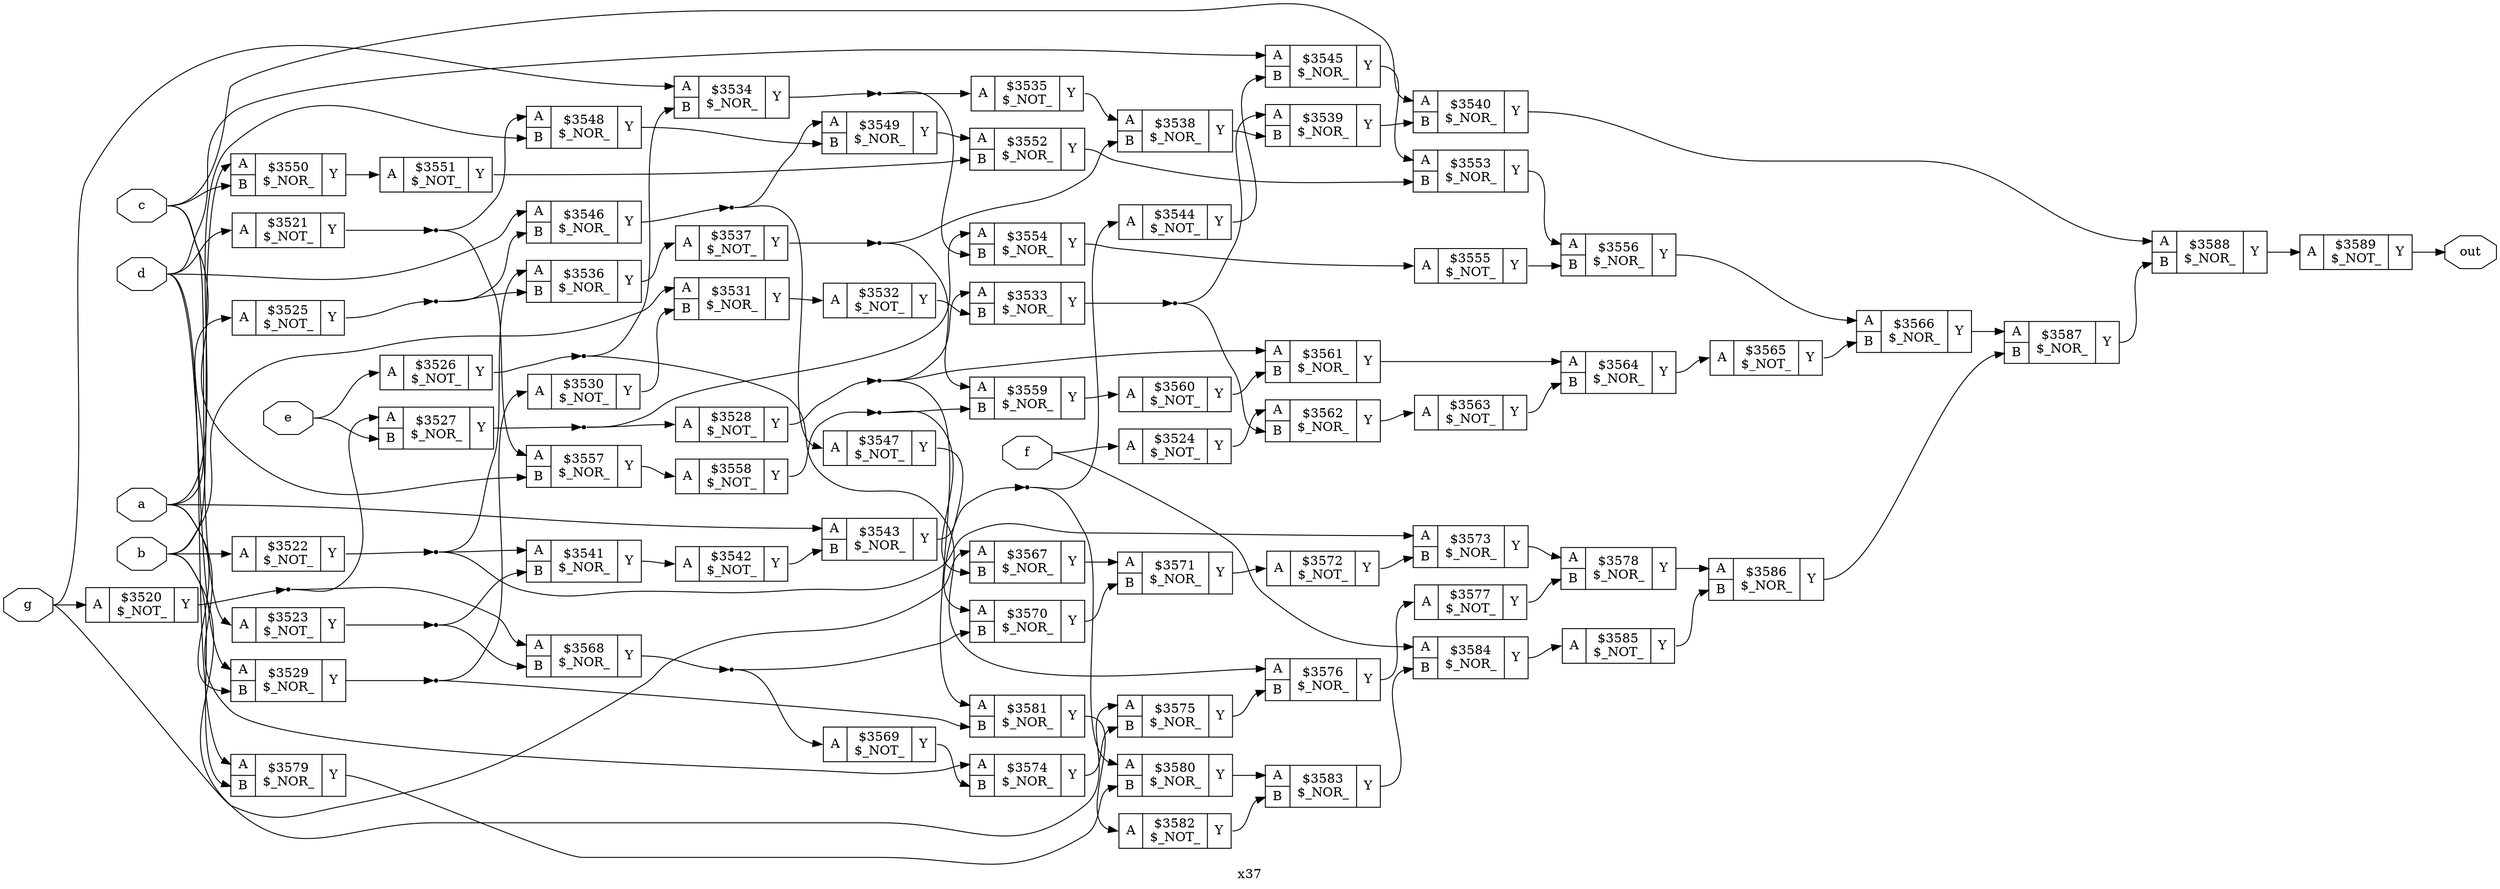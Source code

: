 digraph "x37" {
label="x37";
rankdir="LR";
remincross=true;
n70 [ shape=octagon, label="a", color="black", fontcolor="black" ];
n71 [ shape=octagon, label="b", color="black", fontcolor="black" ];
n72 [ shape=octagon, label="c", color="black", fontcolor="black" ];
n73 [ shape=octagon, label="d", color="black", fontcolor="black" ];
n74 [ shape=octagon, label="e", color="black", fontcolor="black" ];
n75 [ shape=octagon, label="f", color="black", fontcolor="black" ];
n76 [ shape=octagon, label="g", color="black", fontcolor="black" ];
n77 [ shape=octagon, label="out", color="black", fontcolor="black" ];
c80 [ shape=record, label="{{<p78> A}|$3520\n$_NOT_|{<p79> Y}}" ];
c81 [ shape=record, label="{{<p78> A}|$3521\n$_NOT_|{<p79> Y}}" ];
c82 [ shape=record, label="{{<p78> A}|$3522\n$_NOT_|{<p79> Y}}" ];
c83 [ shape=record, label="{{<p78> A}|$3523\n$_NOT_|{<p79> Y}}" ];
c84 [ shape=record, label="{{<p78> A}|$3524\n$_NOT_|{<p79> Y}}" ];
c85 [ shape=record, label="{{<p78> A}|$3525\n$_NOT_|{<p79> Y}}" ];
c86 [ shape=record, label="{{<p78> A}|$3526\n$_NOT_|{<p79> Y}}" ];
c88 [ shape=record, label="{{<p78> A|<p87> B}|$3527\n$_NOR_|{<p79> Y}}" ];
c89 [ shape=record, label="{{<p78> A}|$3528\n$_NOT_|{<p79> Y}}" ];
c90 [ shape=record, label="{{<p78> A|<p87> B}|$3529\n$_NOR_|{<p79> Y}}" ];
c91 [ shape=record, label="{{<p78> A}|$3530\n$_NOT_|{<p79> Y}}" ];
c92 [ shape=record, label="{{<p78> A|<p87> B}|$3531\n$_NOR_|{<p79> Y}}" ];
c93 [ shape=record, label="{{<p78> A}|$3532\n$_NOT_|{<p79> Y}}" ];
c94 [ shape=record, label="{{<p78> A|<p87> B}|$3533\n$_NOR_|{<p79> Y}}" ];
c95 [ shape=record, label="{{<p78> A|<p87> B}|$3534\n$_NOR_|{<p79> Y}}" ];
c96 [ shape=record, label="{{<p78> A}|$3535\n$_NOT_|{<p79> Y}}" ];
c97 [ shape=record, label="{{<p78> A|<p87> B}|$3536\n$_NOR_|{<p79> Y}}" ];
c98 [ shape=record, label="{{<p78> A}|$3537\n$_NOT_|{<p79> Y}}" ];
c99 [ shape=record, label="{{<p78> A|<p87> B}|$3538\n$_NOR_|{<p79> Y}}" ];
c100 [ shape=record, label="{{<p78> A|<p87> B}|$3539\n$_NOR_|{<p79> Y}}" ];
c101 [ shape=record, label="{{<p78> A|<p87> B}|$3540\n$_NOR_|{<p79> Y}}" ];
c102 [ shape=record, label="{{<p78> A|<p87> B}|$3541\n$_NOR_|{<p79> Y}}" ];
c103 [ shape=record, label="{{<p78> A}|$3542\n$_NOT_|{<p79> Y}}" ];
c104 [ shape=record, label="{{<p78> A|<p87> B}|$3543\n$_NOR_|{<p79> Y}}" ];
c105 [ shape=record, label="{{<p78> A}|$3544\n$_NOT_|{<p79> Y}}" ];
c106 [ shape=record, label="{{<p78> A|<p87> B}|$3545\n$_NOR_|{<p79> Y}}" ];
c107 [ shape=record, label="{{<p78> A|<p87> B}|$3546\n$_NOR_|{<p79> Y}}" ];
c108 [ shape=record, label="{{<p78> A}|$3547\n$_NOT_|{<p79> Y}}" ];
c109 [ shape=record, label="{{<p78> A|<p87> B}|$3548\n$_NOR_|{<p79> Y}}" ];
c110 [ shape=record, label="{{<p78> A|<p87> B}|$3549\n$_NOR_|{<p79> Y}}" ];
c111 [ shape=record, label="{{<p78> A|<p87> B}|$3550\n$_NOR_|{<p79> Y}}" ];
c112 [ shape=record, label="{{<p78> A}|$3551\n$_NOT_|{<p79> Y}}" ];
c113 [ shape=record, label="{{<p78> A|<p87> B}|$3552\n$_NOR_|{<p79> Y}}" ];
c114 [ shape=record, label="{{<p78> A|<p87> B}|$3553\n$_NOR_|{<p79> Y}}" ];
c115 [ shape=record, label="{{<p78> A|<p87> B}|$3554\n$_NOR_|{<p79> Y}}" ];
c116 [ shape=record, label="{{<p78> A}|$3555\n$_NOT_|{<p79> Y}}" ];
c117 [ shape=record, label="{{<p78> A|<p87> B}|$3556\n$_NOR_|{<p79> Y}}" ];
c118 [ shape=record, label="{{<p78> A|<p87> B}|$3557\n$_NOR_|{<p79> Y}}" ];
c119 [ shape=record, label="{{<p78> A}|$3558\n$_NOT_|{<p79> Y}}" ];
c120 [ shape=record, label="{{<p78> A|<p87> B}|$3559\n$_NOR_|{<p79> Y}}" ];
c121 [ shape=record, label="{{<p78> A}|$3560\n$_NOT_|{<p79> Y}}" ];
c122 [ shape=record, label="{{<p78> A|<p87> B}|$3561\n$_NOR_|{<p79> Y}}" ];
c123 [ shape=record, label="{{<p78> A|<p87> B}|$3562\n$_NOR_|{<p79> Y}}" ];
c124 [ shape=record, label="{{<p78> A}|$3563\n$_NOT_|{<p79> Y}}" ];
c125 [ shape=record, label="{{<p78> A|<p87> B}|$3564\n$_NOR_|{<p79> Y}}" ];
c126 [ shape=record, label="{{<p78> A}|$3565\n$_NOT_|{<p79> Y}}" ];
c127 [ shape=record, label="{{<p78> A|<p87> B}|$3566\n$_NOR_|{<p79> Y}}" ];
c128 [ shape=record, label="{{<p78> A|<p87> B}|$3567\n$_NOR_|{<p79> Y}}" ];
c129 [ shape=record, label="{{<p78> A|<p87> B}|$3568\n$_NOR_|{<p79> Y}}" ];
c130 [ shape=record, label="{{<p78> A}|$3569\n$_NOT_|{<p79> Y}}" ];
c131 [ shape=record, label="{{<p78> A|<p87> B}|$3570\n$_NOR_|{<p79> Y}}" ];
c132 [ shape=record, label="{{<p78> A|<p87> B}|$3571\n$_NOR_|{<p79> Y}}" ];
c133 [ shape=record, label="{{<p78> A}|$3572\n$_NOT_|{<p79> Y}}" ];
c134 [ shape=record, label="{{<p78> A|<p87> B}|$3573\n$_NOR_|{<p79> Y}}" ];
c135 [ shape=record, label="{{<p78> A|<p87> B}|$3574\n$_NOR_|{<p79> Y}}" ];
c136 [ shape=record, label="{{<p78> A|<p87> B}|$3575\n$_NOR_|{<p79> Y}}" ];
c137 [ shape=record, label="{{<p78> A|<p87> B}|$3576\n$_NOR_|{<p79> Y}}" ];
c138 [ shape=record, label="{{<p78> A}|$3577\n$_NOT_|{<p79> Y}}" ];
c139 [ shape=record, label="{{<p78> A|<p87> B}|$3578\n$_NOR_|{<p79> Y}}" ];
c140 [ shape=record, label="{{<p78> A|<p87> B}|$3579\n$_NOR_|{<p79> Y}}" ];
c141 [ shape=record, label="{{<p78> A|<p87> B}|$3580\n$_NOR_|{<p79> Y}}" ];
c142 [ shape=record, label="{{<p78> A|<p87> B}|$3581\n$_NOR_|{<p79> Y}}" ];
c143 [ shape=record, label="{{<p78> A}|$3582\n$_NOT_|{<p79> Y}}" ];
c144 [ shape=record, label="{{<p78> A|<p87> B}|$3583\n$_NOR_|{<p79> Y}}" ];
c145 [ shape=record, label="{{<p78> A|<p87> B}|$3584\n$_NOR_|{<p79> Y}}" ];
c146 [ shape=record, label="{{<p78> A}|$3585\n$_NOT_|{<p79> Y}}" ];
c147 [ shape=record, label="{{<p78> A|<p87> B}|$3586\n$_NOR_|{<p79> Y}}" ];
c148 [ shape=record, label="{{<p78> A|<p87> B}|$3587\n$_NOR_|{<p79> Y}}" ];
c149 [ shape=record, label="{{<p78> A|<p87> B}|$3588\n$_NOR_|{<p79> Y}}" ];
c150 [ shape=record, label="{{<p78> A}|$3589\n$_NOT_|{<p79> Y}}" ];
n1 [ shape=point ];
c81:p79:e -> n1:w [color="black", label=""];
n1:e -> c109:p78:w [color="black", label=""];
n1:e -> c118:p78:w [color="black", label=""];
c91:p79:e -> c92:p87:w [color="black", label=""];
c92:p79:e -> c93:p78:w [color="black", label=""];
c93:p79:e -> c94:p87:w [color="black", label=""];
n13 [ shape=point ];
c94:p79:e -> n13:w [color="black", label=""];
n13:e -> c100:p78:w [color="black", label=""];
n13:e -> c123:p87:w [color="black", label=""];
n14 [ shape=point ];
c95:p79:e -> n14:w [color="black", label=""];
n14:e -> c115:p87:w [color="black", label=""];
n14:e -> c96:p78:w [color="black", label=""];
c96:p79:e -> c99:p78:w [color="black", label=""];
c97:p79:e -> c98:p78:w [color="black", label=""];
n17 [ shape=point ];
c98:p79:e -> n17:w [color="black", label=""];
n17:e -> c120:p78:w [color="black", label=""];
n17:e -> c99:p87:w [color="black", label=""];
c99:p79:e -> c100:p87:w [color="black", label=""];
c100:p79:e -> c101:p87:w [color="black", label=""];
n2 [ shape=point ];
c82:p79:e -> n2:w [color="black", label=""];
n2:e -> c102:p78:w [color="black", label=""];
n2:e -> c134:p78:w [color="black", label=""];
n2:e -> c97:p78:w [color="black", label=""];
c101:p79:e -> c149:p78:w [color="black", label=""];
c102:p79:e -> c103:p78:w [color="black", label=""];
c103:p79:e -> c104:p87:w [color="black", label=""];
n23 [ shape=point ];
c104:p79:e -> n23:w [color="black", label=""];
n23:e -> c105:p78:w [color="black", label=""];
n23:e -> c141:p78:w [color="black", label=""];
c105:p79:e -> c106:p87:w [color="black", label=""];
c106:p79:e -> c114:p78:w [color="black", label=""];
n26 [ shape=point ];
c107:p79:e -> n26:w [color="black", label=""];
n26:e -> c108:p78:w [color="black", label=""];
n26:e -> c110:p78:w [color="black", label=""];
c108:p79:e -> c131:p78:w [color="black", label=""];
c109:p79:e -> c110:p87:w [color="black", label=""];
c110:p79:e -> c113:p78:w [color="black", label=""];
n3 [ shape=point ];
c83:p79:e -> n3:w [color="black", label=""];
n3:e -> c102:p87:w [color="black", label=""];
n3:e -> c129:p87:w [color="black", label=""];
c111:p79:e -> c112:p78:w [color="black", label=""];
c112:p79:e -> c113:p87:w [color="black", label=""];
c113:p79:e -> c114:p87:w [color="black", label=""];
c114:p79:e -> c117:p78:w [color="black", label=""];
c115:p79:e -> c116:p78:w [color="black", label=""];
c116:p79:e -> c117:p87:w [color="black", label=""];
c117:p79:e -> c127:p78:w [color="black", label=""];
c118:p79:e -> c119:p78:w [color="black", label=""];
n38 [ shape=point ];
c119:p79:e -> n38:w [color="black", label=""];
n38:e -> c120:p87:w [color="black", label=""];
n38:e -> c128:p87:w [color="black", label=""];
c120:p79:e -> c121:p78:w [color="black", label=""];
c84:p79:e -> c123:p78:w [color="black", label=""];
c121:p79:e -> c122:p87:w [color="black", label=""];
c122:p79:e -> c125:p78:w [color="black", label=""];
c123:p79:e -> c124:p78:w [color="black", label=""];
c124:p79:e -> c125:p87:w [color="black", label=""];
c125:p79:e -> c126:p78:w [color="black", label=""];
c126:p79:e -> c127:p87:w [color="black", label=""];
c127:p79:e -> c148:p78:w [color="black", label=""];
c128:p79:e -> c132:p78:w [color="black", label=""];
n48 [ shape=point ];
c129:p79:e -> n48:w [color="black", label=""];
n48:e -> c130:p78:w [color="black", label=""];
n48:e -> c131:p87:w [color="black", label=""];
c130:p79:e -> c135:p87:w [color="black", label=""];
n5 [ shape=point ];
c85:p79:e -> n5:w [color="black", label=""];
n5:e -> c107:p87:w [color="black", label=""];
n5:e -> c97:p87:w [color="black", label=""];
c131:p79:e -> c132:p87:w [color="black", label=""];
c132:p79:e -> c133:p78:w [color="black", label=""];
c133:p79:e -> c134:p87:w [color="black", label=""];
c134:p79:e -> c139:p78:w [color="black", label=""];
c135:p79:e -> c136:p87:w [color="black", label=""];
c136:p79:e -> c137:p87:w [color="black", label=""];
c137:p79:e -> c138:p78:w [color="black", label=""];
c138:p79:e -> c139:p87:w [color="black", label=""];
c139:p79:e -> c147:p78:w [color="black", label=""];
c140:p79:e -> c141:p87:w [color="black", label=""];
n6 [ shape=point ];
c86:p79:e -> n6:w [color="black", label=""];
n6:e -> c137:p78:w [color="black", label=""];
n6:e -> c95:p87:w [color="black", label=""];
c141:p79:e -> c144:p78:w [color="black", label=""];
c142:p79:e -> c143:p78:w [color="black", label=""];
c143:p79:e -> c144:p87:w [color="black", label=""];
c144:p79:e -> c145:p87:w [color="black", label=""];
c145:p79:e -> c146:p78:w [color="black", label=""];
c146:p79:e -> c147:p87:w [color="black", label=""];
c147:p79:e -> c148:p87:w [color="black", label=""];
c148:p79:e -> c149:p87:w [color="black", label=""];
c149:p79:e -> c150:p78:w [color="black", label=""];
n69 [ shape=point ];
c80:p79:e -> n69:w [color="black", label=""];
n69:e -> c129:p78:w [color="black", label=""];
n69:e -> c88:p78:w [color="black", label=""];
n7 [ shape=point ];
c88:p79:e -> n7:w [color="black", label=""];
n7:e -> c115:p78:w [color="black", label=""];
n7:e -> c89:p78:w [color="black", label=""];
n70:e -> c104:p78:w [color="black", label=""];
n70:e -> c109:p87:w [color="black", label=""];
n70:e -> c135:p78:w [color="black", label=""];
n70:e -> c85:p78:w [color="black", label=""];
n70:e -> c90:p87:w [color="black", label=""];
n71:e -> c111:p78:w [color="black", label=""];
n71:e -> c136:p78:w [color="black", label=""];
n71:e -> c140:p87:w [color="black", label=""];
n71:e -> c82:p78:w [color="black", label=""];
n71:e -> c92:p78:w [color="black", label=""];
n72:e -> c101:p78:w [color="black", label=""];
n72:e -> c111:p87:w [color="black", label=""];
n72:e -> c118:p87:w [color="black", label=""];
n72:e -> c83:p78:w [color="black", label=""];
n73:e -> c106:p78:w [color="black", label=""];
n73:e -> c107:p78:w [color="black", label=""];
n73:e -> c140:p78:w [color="black", label=""];
n73:e -> c81:p78:w [color="black", label=""];
n73:e -> c90:p78:w [color="black", label=""];
n74:e -> c86:p78:w [color="black", label=""];
n74:e -> c88:p87:w [color="black", label=""];
n75:e -> c145:p78:w [color="black", label=""];
n75:e -> c84:p78:w [color="black", label=""];
n76:e -> c128:p78:w [color="black", label=""];
n76:e -> c80:p78:w [color="black", label=""];
n76:e -> c95:p78:w [color="black", label=""];
c150:p79:e -> n77:w [color="black", label=""];
n8 [ shape=point ];
c89:p79:e -> n8:w [color="black", label=""];
n8:e -> c122:p78:w [color="black", label=""];
n8:e -> c142:p78:w [color="black", label=""];
n8:e -> c94:p78:w [color="black", label=""];
n9 [ shape=point ];
c90:p79:e -> n9:w [color="black", label=""];
n9:e -> c142:p87:w [color="black", label=""];
n9:e -> c91:p78:w [color="black", label=""];
}
